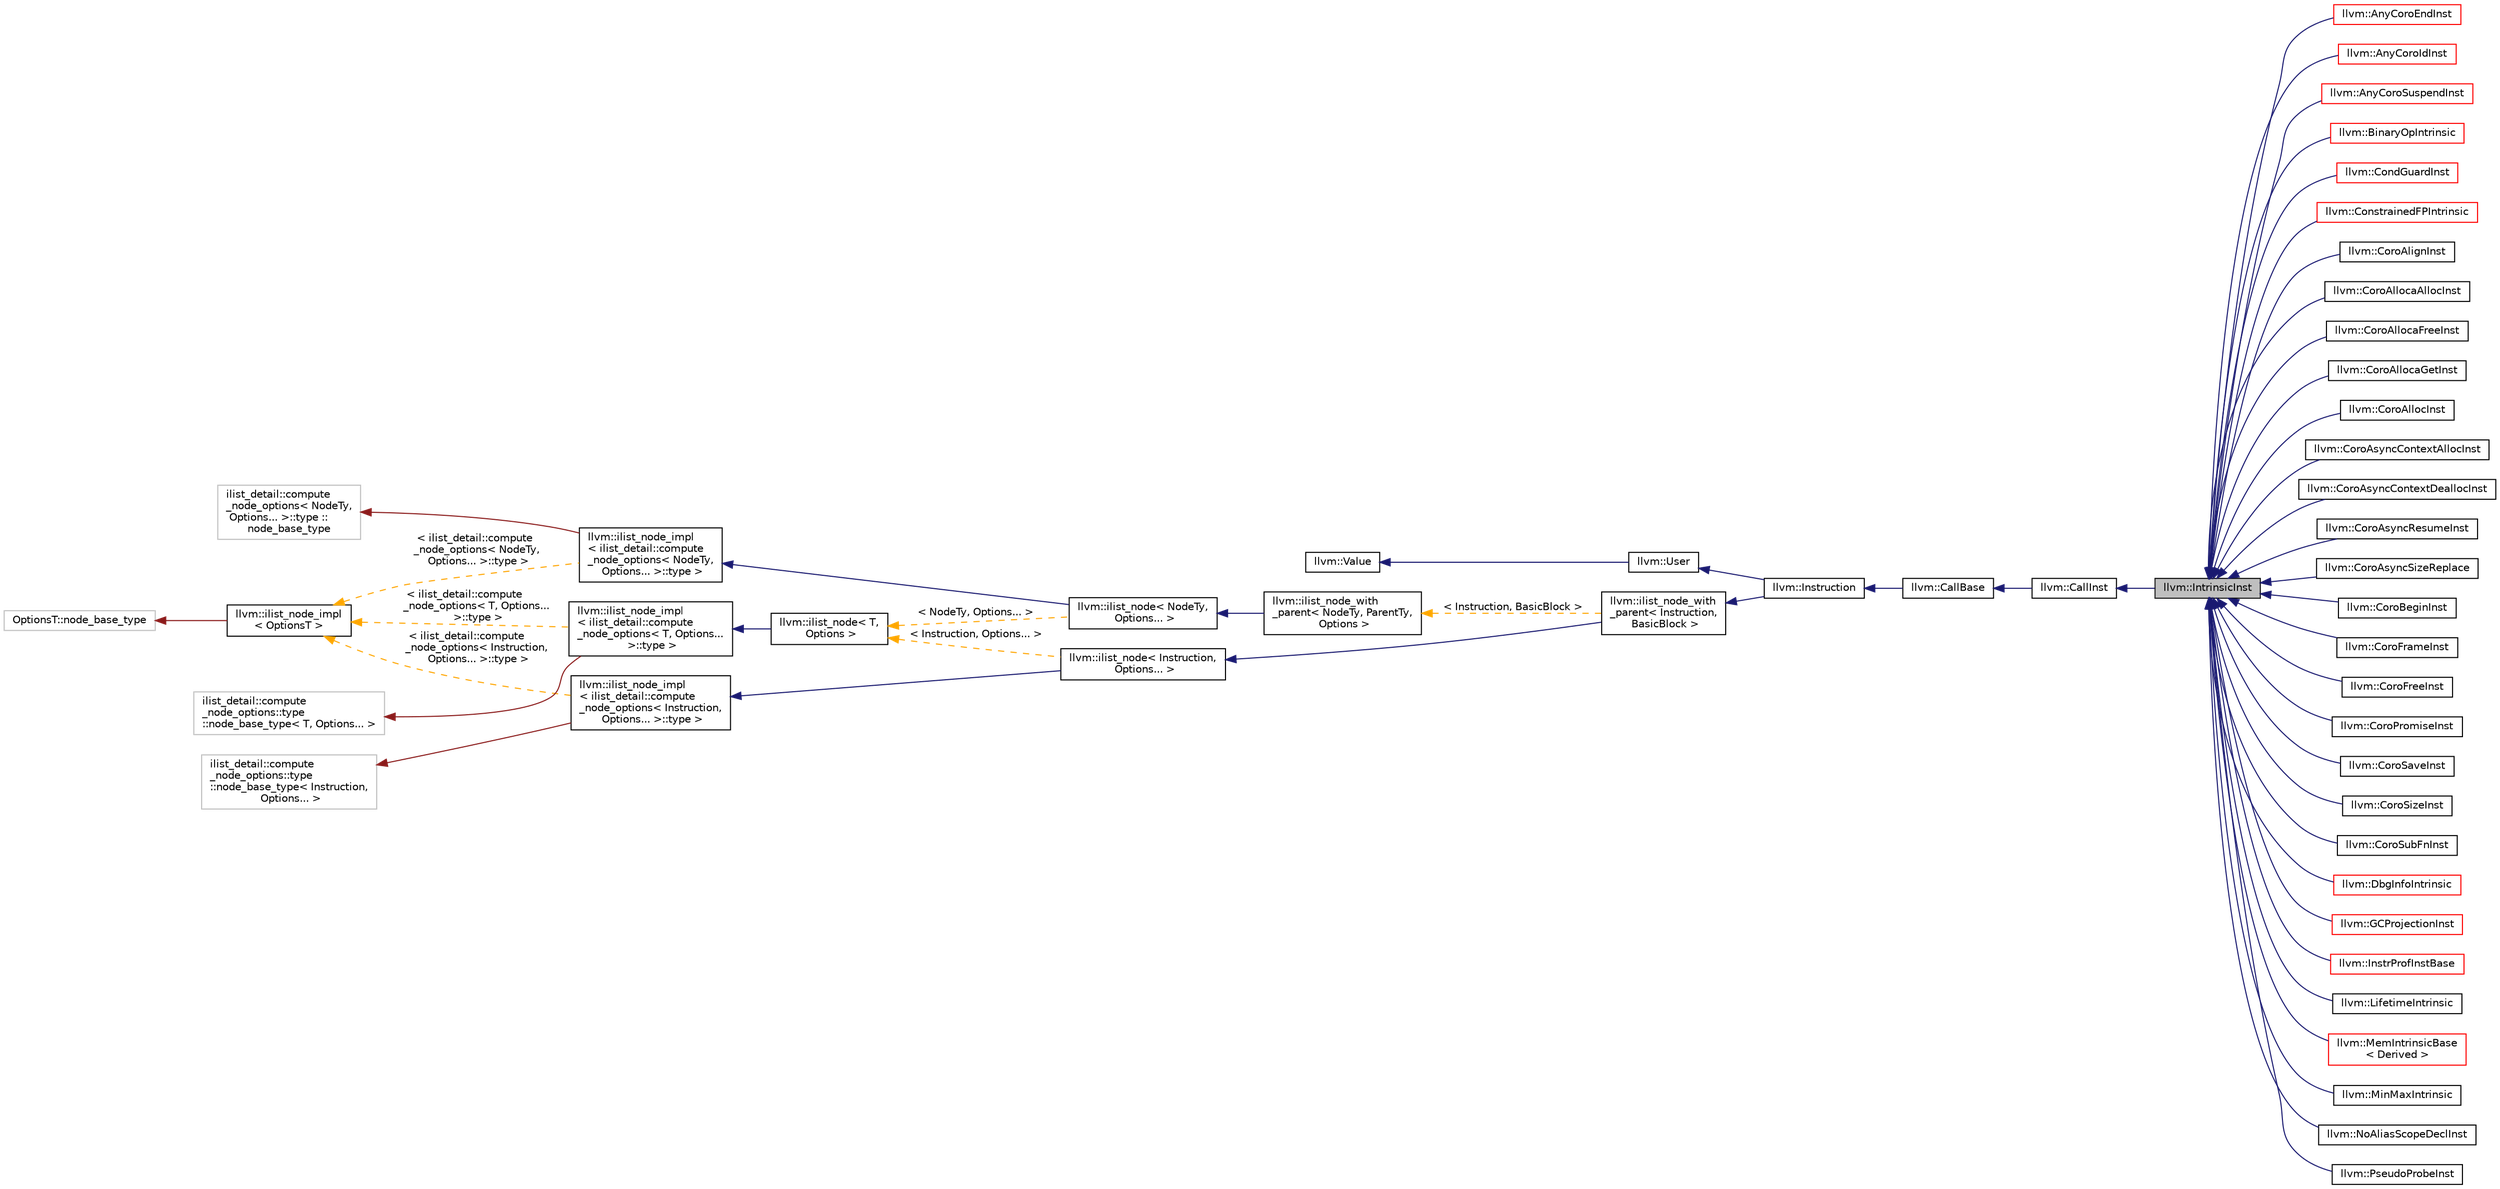 digraph "llvm::IntrinsicInst"
{
 // LATEX_PDF_SIZE
  bgcolor="transparent";
  edge [fontname="Helvetica",fontsize="10",labelfontname="Helvetica",labelfontsize="10"];
  node [fontname="Helvetica",fontsize="10",shape=record];
  rankdir="LR";
  Node1 [label="llvm::IntrinsicInst",height=0.2,width=0.4,color="black", fillcolor="grey75", style="filled", fontcolor="black",tooltip="A wrapper class for inspecting calls to intrinsic functions."];
  Node2 -> Node1 [dir="back",color="midnightblue",fontsize="10",style="solid",fontname="Helvetica"];
  Node2 [label="llvm::CallInst",height=0.2,width=0.4,color="black",URL="$classllvm_1_1CallInst.html",tooltip="This class represents a function call, abstracting a target machine's calling convention."];
  Node3 -> Node2 [dir="back",color="midnightblue",fontsize="10",style="solid",fontname="Helvetica"];
  Node3 [label="llvm::CallBase",height=0.2,width=0.4,color="black",URL="$classllvm_1_1CallBase.html",tooltip="Base class for all callable instructions (InvokeInst and CallInst) Holds everything related to callin..."];
  Node4 -> Node3 [dir="back",color="midnightblue",fontsize="10",style="solid",fontname="Helvetica"];
  Node4 [label="llvm::Instruction",height=0.2,width=0.4,color="black",URL="$classllvm_1_1Instruction.html",tooltip=" "];
  Node5 -> Node4 [dir="back",color="midnightblue",fontsize="10",style="solid",fontname="Helvetica"];
  Node5 [label="llvm::User",height=0.2,width=0.4,color="black",URL="$classllvm_1_1User.html",tooltip=" "];
  Node6 -> Node5 [dir="back",color="midnightblue",fontsize="10",style="solid",fontname="Helvetica"];
  Node6 [label="llvm::Value",height=0.2,width=0.4,color="black",URL="$classllvm_1_1Value.html",tooltip="LLVM Value Representation."];
  Node7 -> Node4 [dir="back",color="midnightblue",fontsize="10",style="solid",fontname="Helvetica"];
  Node7 [label="llvm::ilist_node_with\l_parent\< Instruction,\l BasicBlock \>",height=0.2,width=0.4,color="black",URL="$classllvm_1_1ilist__node__with__parent.html",tooltip=" "];
  Node8 -> Node7 [dir="back",color="midnightblue",fontsize="10",style="solid",fontname="Helvetica"];
  Node8 [label="llvm::ilist_node\< Instruction,\l Options... \>",height=0.2,width=0.4,color="black",URL="$classllvm_1_1ilist__node.html",tooltip=" "];
  Node9 -> Node8 [dir="back",color="midnightblue",fontsize="10",style="solid",fontname="Helvetica"];
  Node9 [label="llvm::ilist_node_impl\l\< ilist_detail::compute\l_node_options\< Instruction,\l Options... \>::type \>",height=0.2,width=0.4,color="black",URL="$classllvm_1_1ilist__node__impl.html",tooltip=" "];
  Node10 -> Node9 [dir="back",color="firebrick4",fontsize="10",style="solid",fontname="Helvetica"];
  Node10 [label="ilist_detail::compute\l_node_options::type \l::node_base_type\< Instruction,\l Options... \>",height=0.2,width=0.4,color="grey75",tooltip=" "];
  Node11 -> Node9 [dir="back",color="orange",fontsize="10",style="dashed",label=" \< ilist_detail::compute\l_node_options\< Instruction,\l Options... \>::type \>" ,fontname="Helvetica"];
  Node11 [label="llvm::ilist_node_impl\l\< OptionsT \>",height=0.2,width=0.4,color="black",URL="$classllvm_1_1ilist__node__impl.html",tooltip="Implementation for an ilist node."];
  Node12 -> Node11 [dir="back",color="firebrick4",fontsize="10",style="solid",fontname="Helvetica"];
  Node12 [label="OptionsT::node_base_type",height=0.2,width=0.4,color="grey75",tooltip=" "];
  Node13 -> Node8 [dir="back",color="orange",fontsize="10",style="dashed",label=" \< Instruction, Options... \>" ,fontname="Helvetica"];
  Node13 [label="llvm::ilist_node\< T,\l Options \>",height=0.2,width=0.4,color="black",URL="$classllvm_1_1ilist__node.html",tooltip=" "];
  Node14 -> Node13 [dir="back",color="midnightblue",fontsize="10",style="solid",fontname="Helvetica"];
  Node14 [label="llvm::ilist_node_impl\l\< ilist_detail::compute\l_node_options\< T, Options...\l \>::type \>",height=0.2,width=0.4,color="black",URL="$classllvm_1_1ilist__node__impl.html",tooltip=" "];
  Node15 -> Node14 [dir="back",color="firebrick4",fontsize="10",style="solid",fontname="Helvetica"];
  Node15 [label="ilist_detail::compute\l_node_options::type \l::node_base_type\< T, Options... \>",height=0.2,width=0.4,color="grey75",tooltip=" "];
  Node11 -> Node14 [dir="back",color="orange",fontsize="10",style="dashed",label=" \< ilist_detail::compute\l_node_options\< T, Options...\l \>::type \>" ,fontname="Helvetica"];
  Node16 -> Node7 [dir="back",color="orange",fontsize="10",style="dashed",label=" \< Instruction, BasicBlock \>" ,fontname="Helvetica"];
  Node16 [label="llvm::ilist_node_with\l_parent\< NodeTy, ParentTy,\l Options \>",height=0.2,width=0.4,color="black",URL="$classllvm_1_1ilist__node__with__parent.html",tooltip="An ilist node that can access its parent list."];
  Node17 -> Node16 [dir="back",color="midnightblue",fontsize="10",style="solid",fontname="Helvetica"];
  Node17 [label="llvm::ilist_node\< NodeTy,\l Options... \>",height=0.2,width=0.4,color="black",URL="$classllvm_1_1ilist__node.html",tooltip=" "];
  Node18 -> Node17 [dir="back",color="midnightblue",fontsize="10",style="solid",fontname="Helvetica"];
  Node18 [label="llvm::ilist_node_impl\l\< ilist_detail::compute\l_node_options\< NodeTy,\l Options... \>::type \>",height=0.2,width=0.4,color="black",URL="$classllvm_1_1ilist__node__impl.html",tooltip=" "];
  Node19 -> Node18 [dir="back",color="firebrick4",fontsize="10",style="solid",fontname="Helvetica"];
  Node19 [label="ilist_detail::compute\l_node_options\< NodeTy,\l Options... \>::type ::\lnode_base_type",height=0.2,width=0.4,color="grey75",tooltip=" "];
  Node11 -> Node18 [dir="back",color="orange",fontsize="10",style="dashed",label=" \< ilist_detail::compute\l_node_options\< NodeTy,\l Options... \>::type \>" ,fontname="Helvetica"];
  Node13 -> Node17 [dir="back",color="orange",fontsize="10",style="dashed",label=" \< NodeTy, Options... \>" ,fontname="Helvetica"];
  Node1 -> Node20 [dir="back",color="midnightblue",fontsize="10",style="solid",fontname="Helvetica"];
  Node20 [label="llvm::AnyCoroEndInst",height=0.2,width=0.4,color="red",URL="$classllvm_1_1AnyCoroEndInst.html",tooltip=" "];
  Node1 -> Node23 [dir="back",color="midnightblue",fontsize="10",style="solid",fontname="Helvetica"];
  Node23 [label="llvm::AnyCoroIdInst",height=0.2,width=0.4,color="red",URL="$classllvm_1_1AnyCoroIdInst.html",tooltip="This represents a common base class for llvm.coro.id instructions."];
  Node1 -> Node29 [dir="back",color="midnightblue",fontsize="10",style="solid",fontname="Helvetica"];
  Node29 [label="llvm::AnyCoroSuspendInst",height=0.2,width=0.4,color="red",URL="$classllvm_1_1AnyCoroSuspendInst.html",tooltip=" "];
  Node1 -> Node33 [dir="back",color="midnightblue",fontsize="10",style="solid",fontname="Helvetica"];
  Node33 [label="llvm::BinaryOpIntrinsic",height=0.2,width=0.4,color="red",URL="$classllvm_1_1BinaryOpIntrinsic.html",tooltip="This class represents an intrinsic that is based on a binary operation."];
  Node1 -> Node36 [dir="back",color="midnightblue",fontsize="10",style="solid",fontname="Helvetica"];
  Node36 [label="llvm::CondGuardInst",height=0.2,width=0.4,color="red",URL="$classllvm_1_1CondGuardInst.html",tooltip="This represents intrinsics that guard a condition."];
  Node1 -> Node38 [dir="back",color="midnightblue",fontsize="10",style="solid",fontname="Helvetica"];
  Node38 [label="llvm::ConstrainedFPIntrinsic",height=0.2,width=0.4,color="red",URL="$classllvm_1_1ConstrainedFPIntrinsic.html",tooltip="This is the common base class for constrained floating point intrinsics."];
  Node1 -> Node40 [dir="back",color="midnightblue",fontsize="10",style="solid",fontname="Helvetica"];
  Node40 [label="llvm::CoroAlignInst",height=0.2,width=0.4,color="black",URL="$classllvm_1_1CoroAlignInst.html",tooltip="This represents the llvm.coro.align instruction."];
  Node1 -> Node41 [dir="back",color="midnightblue",fontsize="10",style="solid",fontname="Helvetica"];
  Node41 [label="llvm::CoroAllocaAllocInst",height=0.2,width=0.4,color="black",URL="$classllvm_1_1CoroAllocaAllocInst.html",tooltip="This represents the llvm.coro.alloca.alloc instruction."];
  Node1 -> Node42 [dir="back",color="midnightblue",fontsize="10",style="solid",fontname="Helvetica"];
  Node42 [label="llvm::CoroAllocaFreeInst",height=0.2,width=0.4,color="black",URL="$classllvm_1_1CoroAllocaFreeInst.html",tooltip="This represents the llvm.coro.alloca.free instruction."];
  Node1 -> Node43 [dir="back",color="midnightblue",fontsize="10",style="solid",fontname="Helvetica"];
  Node43 [label="llvm::CoroAllocaGetInst",height=0.2,width=0.4,color="black",URL="$classllvm_1_1CoroAllocaGetInst.html",tooltip="This represents the llvm.coro.alloca.get instruction."];
  Node1 -> Node44 [dir="back",color="midnightblue",fontsize="10",style="solid",fontname="Helvetica"];
  Node44 [label="llvm::CoroAllocInst",height=0.2,width=0.4,color="black",URL="$classllvm_1_1CoroAllocInst.html",tooltip="This represents the llvm.coro.alloc instruction."];
  Node1 -> Node45 [dir="back",color="midnightblue",fontsize="10",style="solid",fontname="Helvetica"];
  Node45 [label="llvm::CoroAsyncContextAllocInst",height=0.2,width=0.4,color="black",URL="$classllvm_1_1CoroAsyncContextAllocInst.html",tooltip="This represents the llvm.coro.context.alloc instruction."];
  Node1 -> Node46 [dir="back",color="midnightblue",fontsize="10",style="solid",fontname="Helvetica"];
  Node46 [label="llvm::CoroAsyncContextDeallocInst",height=0.2,width=0.4,color="black",URL="$classllvm_1_1CoroAsyncContextDeallocInst.html",tooltip="This represents the llvm.coro.context.dealloc instruction."];
  Node1 -> Node47 [dir="back",color="midnightblue",fontsize="10",style="solid",fontname="Helvetica"];
  Node47 [label="llvm::CoroAsyncResumeInst",height=0.2,width=0.4,color="black",URL="$classllvm_1_1CoroAsyncResumeInst.html",tooltip="This represents the llvm.coro.async.resume instruction."];
  Node1 -> Node48 [dir="back",color="midnightblue",fontsize="10",style="solid",fontname="Helvetica"];
  Node48 [label="llvm::CoroAsyncSizeReplace",height=0.2,width=0.4,color="black",URL="$classllvm_1_1CoroAsyncSizeReplace.html",tooltip="This represents the llvm.coro.async.size.replace instruction."];
  Node1 -> Node49 [dir="back",color="midnightblue",fontsize="10",style="solid",fontname="Helvetica"];
  Node49 [label="llvm::CoroBeginInst",height=0.2,width=0.4,color="black",URL="$classllvm_1_1CoroBeginInst.html",tooltip="This class represents the llvm.coro.begin instruction."];
  Node1 -> Node50 [dir="back",color="midnightblue",fontsize="10",style="solid",fontname="Helvetica"];
  Node50 [label="llvm::CoroFrameInst",height=0.2,width=0.4,color="black",URL="$classllvm_1_1CoroFrameInst.html",tooltip="This represents the llvm.coro.frame instruction."];
  Node1 -> Node51 [dir="back",color="midnightblue",fontsize="10",style="solid",fontname="Helvetica"];
  Node51 [label="llvm::CoroFreeInst",height=0.2,width=0.4,color="black",URL="$classllvm_1_1CoroFreeInst.html",tooltip="This represents the llvm.coro.free instruction."];
  Node1 -> Node52 [dir="back",color="midnightblue",fontsize="10",style="solid",fontname="Helvetica"];
  Node52 [label="llvm::CoroPromiseInst",height=0.2,width=0.4,color="black",URL="$classllvm_1_1CoroPromiseInst.html",tooltip="This represents the llvm.coro.promise instruction."];
  Node1 -> Node53 [dir="back",color="midnightblue",fontsize="10",style="solid",fontname="Helvetica"];
  Node53 [label="llvm::CoroSaveInst",height=0.2,width=0.4,color="black",URL="$classllvm_1_1CoroSaveInst.html",tooltip="This represents the llvm.coro.save instruction."];
  Node1 -> Node54 [dir="back",color="midnightblue",fontsize="10",style="solid",fontname="Helvetica"];
  Node54 [label="llvm::CoroSizeInst",height=0.2,width=0.4,color="black",URL="$classllvm_1_1CoroSizeInst.html",tooltip="This represents the llvm.coro.size instruction."];
  Node1 -> Node55 [dir="back",color="midnightblue",fontsize="10",style="solid",fontname="Helvetica"];
  Node55 [label="llvm::CoroSubFnInst",height=0.2,width=0.4,color="black",URL="$classllvm_1_1CoroSubFnInst.html",tooltip="This class represents the llvm.coro.subfn.addr instruction."];
  Node1 -> Node56 [dir="back",color="midnightblue",fontsize="10",style="solid",fontname="Helvetica"];
  Node56 [label="llvm::DbgInfoIntrinsic",height=0.2,width=0.4,color="red",URL="$classllvm_1_1DbgInfoIntrinsic.html",tooltip="This is the common base class for debug info intrinsics."];
  Node1 -> Node63 [dir="back",color="midnightblue",fontsize="10",style="solid",fontname="Helvetica"];
  Node63 [label="llvm::GCProjectionInst",height=0.2,width=0.4,color="red",URL="$classllvm_1_1GCProjectionInst.html",tooltip="Common base class for representing values projected from a statepoint."];
  Node1 -> Node66 [dir="back",color="midnightblue",fontsize="10",style="solid",fontname="Helvetica"];
  Node66 [label="llvm::InstrProfInstBase",height=0.2,width=0.4,color="red",URL="$classllvm_1_1InstrProfInstBase.html",tooltip="A base class for all instrprof intrinsics."];
  Node1 -> Node71 [dir="back",color="midnightblue",fontsize="10",style="solid",fontname="Helvetica"];
  Node71 [label="llvm::LifetimeIntrinsic",height=0.2,width=0.4,color="black",URL="$classllvm_1_1LifetimeIntrinsic.html",tooltip="This is the common base class for lifetime intrinsics."];
  Node1 -> Node72 [dir="back",color="midnightblue",fontsize="10",style="solid",fontname="Helvetica"];
  Node72 [label="llvm::MemIntrinsicBase\l\< Derived \>",height=0.2,width=0.4,color="red",URL="$classllvm_1_1MemIntrinsicBase.html",tooltip="Common base class for all memory intrinsics."];
  Node1 -> Node99 [dir="back",color="midnightblue",fontsize="10",style="solid",fontname="Helvetica"];
  Node99 [label="llvm::MinMaxIntrinsic",height=0.2,width=0.4,color="black",URL="$classllvm_1_1MinMaxIntrinsic.html",tooltip="This class represents min/max intrinsics."];
  Node1 -> Node100 [dir="back",color="midnightblue",fontsize="10",style="solid",fontname="Helvetica"];
  Node100 [label="llvm::NoAliasScopeDeclInst",height=0.2,width=0.4,color="black",URL="$classllvm_1_1NoAliasScopeDeclInst.html",tooltip=" "];
  Node1 -> Node101 [dir="back",color="midnightblue",fontsize="10",style="solid",fontname="Helvetica"];
  Node101 [label="llvm::PseudoProbeInst",height=0.2,width=0.4,color="black",URL="$classllvm_1_1PseudoProbeInst.html",tooltip=" "];
}
